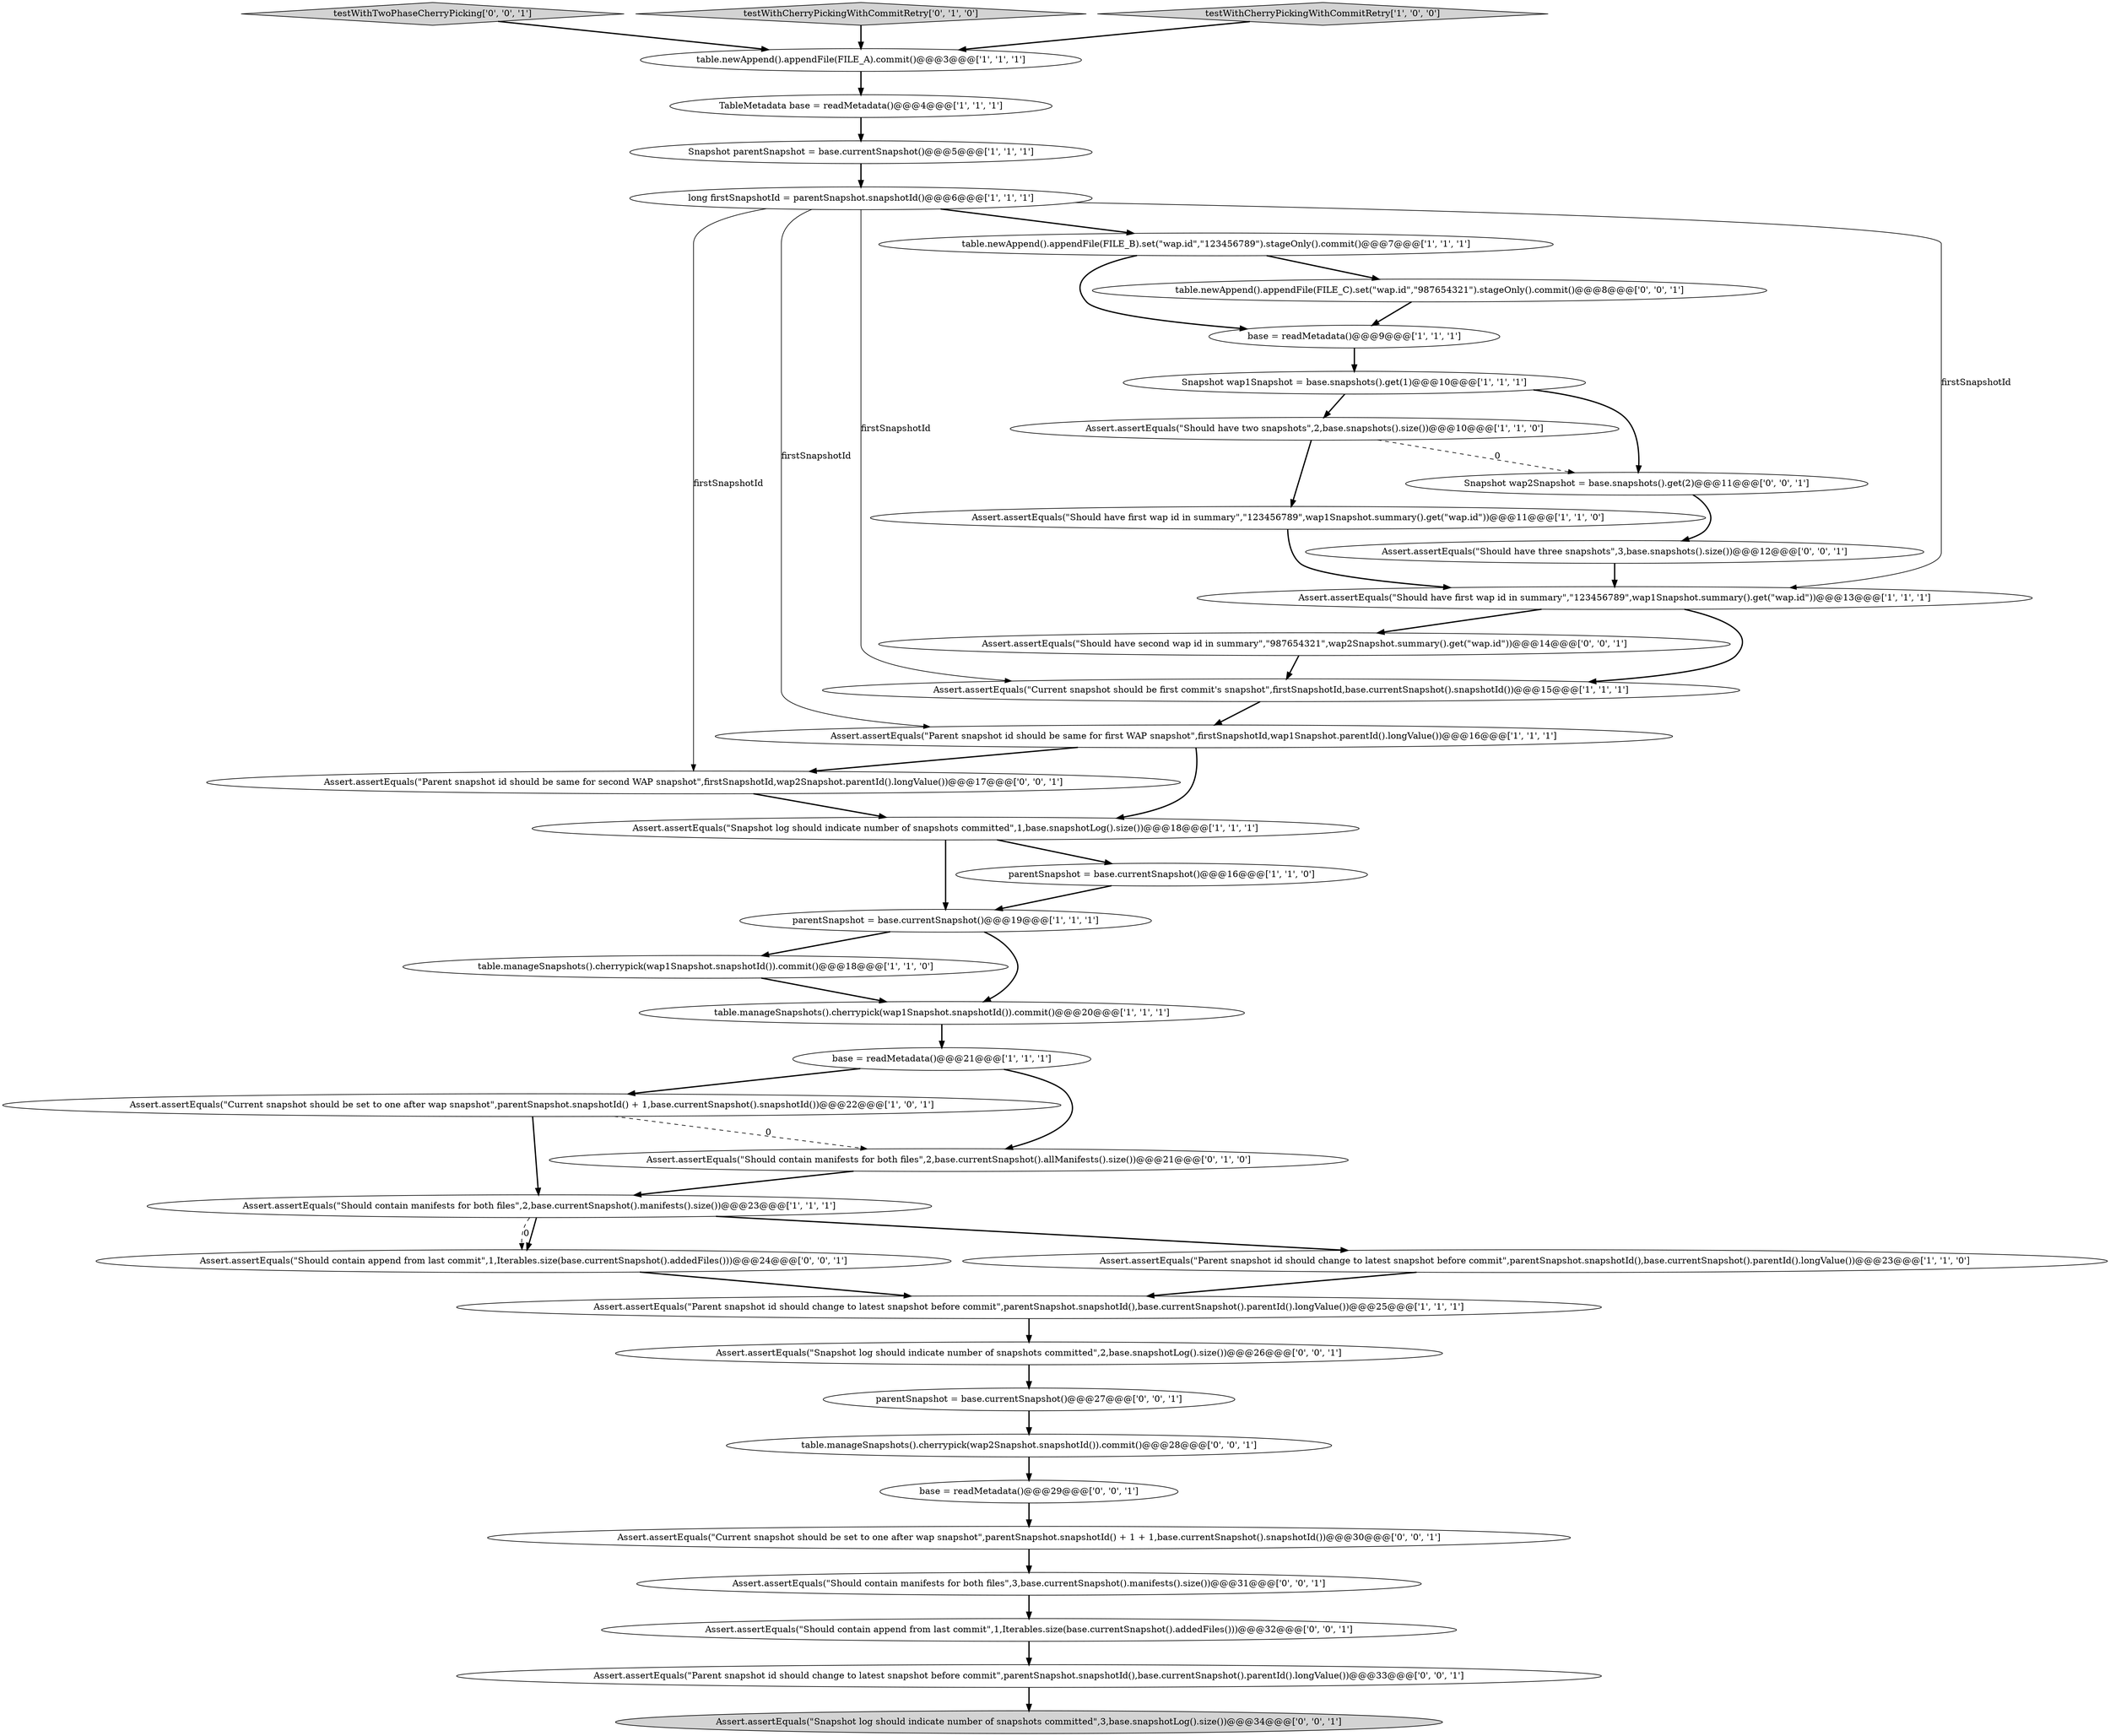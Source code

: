 digraph {
31 [style = filled, label = "Assert.assertEquals(\"Parent snapshot id should be same for second WAP snapshot\",firstSnapshotId,wap2Snapshot.parentId().longValue())@@@17@@@['0', '0', '1']", fillcolor = white, shape = ellipse image = "AAA0AAABBB3BBB"];
12 [style = filled, label = "Snapshot parentSnapshot = base.currentSnapshot()@@@5@@@['1', '1', '1']", fillcolor = white, shape = ellipse image = "AAA0AAABBB1BBB"];
7 [style = filled, label = "parentSnapshot = base.currentSnapshot()@@@19@@@['1', '1', '1']", fillcolor = white, shape = ellipse image = "AAA0AAABBB1BBB"];
15 [style = filled, label = "base = readMetadata()@@@21@@@['1', '1', '1']", fillcolor = white, shape = ellipse image = "AAA0AAABBB1BBB"];
3 [style = filled, label = "table.newAppend().appendFile(FILE_B).set(\"wap.id\",\"123456789\").stageOnly().commit()@@@7@@@['1', '1', '1']", fillcolor = white, shape = ellipse image = "AAA0AAABBB1BBB"];
29 [style = filled, label = "base = readMetadata()@@@29@@@['0', '0', '1']", fillcolor = white, shape = ellipse image = "AAA0AAABBB3BBB"];
28 [style = filled, label = "testWithTwoPhaseCherryPicking['0', '0', '1']", fillcolor = lightgray, shape = diamond image = "AAA0AAABBB3BBB"];
9 [style = filled, label = "table.manageSnapshots().cherrypick(wap1Snapshot.snapshotId()).commit()@@@18@@@['1', '1', '0']", fillcolor = white, shape = ellipse image = "AAA0AAABBB1BBB"];
1 [style = filled, label = "Assert.assertEquals(\"Should have two snapshots\",2,base.snapshots().size())@@@10@@@['1', '1', '0']", fillcolor = white, shape = ellipse image = "AAA0AAABBB1BBB"];
13 [style = filled, label = "long firstSnapshotId = parentSnapshot.snapshotId()@@@6@@@['1', '1', '1']", fillcolor = white, shape = ellipse image = "AAA0AAABBB1BBB"];
40 [style = filled, label = "Assert.assertEquals(\"Should contain append from last commit\",1,Iterables.size(base.currentSnapshot().addedFiles()))@@@24@@@['0', '0', '1']", fillcolor = white, shape = ellipse image = "AAA0AAABBB3BBB"];
6 [style = filled, label = "parentSnapshot = base.currentSnapshot()@@@16@@@['1', '1', '0']", fillcolor = white, shape = ellipse image = "AAA0AAABBB1BBB"];
20 [style = filled, label = "Assert.assertEquals(\"Current snapshot should be first commit's snapshot\",firstSnapshotId,base.currentSnapshot().snapshotId())@@@15@@@['1', '1', '1']", fillcolor = white, shape = ellipse image = "AAA0AAABBB1BBB"];
26 [style = filled, label = "Assert.assertEquals(\"Parent snapshot id should change to latest snapshot before commit\",parentSnapshot.snapshotId(),base.currentSnapshot().parentId().longValue())@@@33@@@['0', '0', '1']", fillcolor = white, shape = ellipse image = "AAA0AAABBB3BBB"];
18 [style = filled, label = "Assert.assertEquals(\"Parent snapshot id should be same for first WAP snapshot\",firstSnapshotId,wap1Snapshot.parentId().longValue())@@@16@@@['1', '1', '1']", fillcolor = white, shape = ellipse image = "AAA0AAABBB1BBB"];
24 [style = filled, label = "testWithCherryPickingWithCommitRetry['0', '1', '0']", fillcolor = lightgray, shape = diamond image = "AAA0AAABBB2BBB"];
21 [style = filled, label = "Assert.assertEquals(\"Should contain manifests for both files\",2,base.currentSnapshot().manifests().size())@@@23@@@['1', '1', '1']", fillcolor = white, shape = ellipse image = "AAA0AAABBB1BBB"];
34 [style = filled, label = "Assert.assertEquals(\"Current snapshot should be set to one after wap snapshot\",parentSnapshot.snapshotId() + 1 + 1,base.currentSnapshot().snapshotId())@@@30@@@['0', '0', '1']", fillcolor = white, shape = ellipse image = "AAA0AAABBB3BBB"];
10 [style = filled, label = "table.manageSnapshots().cherrypick(wap1Snapshot.snapshotId()).commit()@@@20@@@['1', '1', '1']", fillcolor = white, shape = ellipse image = "AAA0AAABBB1BBB"];
4 [style = filled, label = "base = readMetadata()@@@9@@@['1', '1', '1']", fillcolor = white, shape = ellipse image = "AAA0AAABBB1BBB"];
27 [style = filled, label = "Assert.assertEquals(\"Should contain append from last commit\",1,Iterables.size(base.currentSnapshot().addedFiles()))@@@32@@@['0', '0', '1']", fillcolor = white, shape = ellipse image = "AAA0AAABBB3BBB"];
33 [style = filled, label = "Assert.assertEquals(\"Should have second wap id in summary\",\"987654321\",wap2Snapshot.summary().get(\"wap.id\"))@@@14@@@['0', '0', '1']", fillcolor = white, shape = ellipse image = "AAA0AAABBB3BBB"];
25 [style = filled, label = "Assert.assertEquals(\"Snapshot log should indicate number of snapshots committed\",3,base.snapshotLog().size())@@@34@@@['0', '0', '1']", fillcolor = lightgray, shape = ellipse image = "AAA0AAABBB3BBB"];
37 [style = filled, label = "parentSnapshot = base.currentSnapshot()@@@27@@@['0', '0', '1']", fillcolor = white, shape = ellipse image = "AAA0AAABBB3BBB"];
19 [style = filled, label = "Assert.assertEquals(\"Current snapshot should be set to one after wap snapshot\",parentSnapshot.snapshotId() + 1,base.currentSnapshot().snapshotId())@@@22@@@['1', '0', '1']", fillcolor = white, shape = ellipse image = "AAA0AAABBB1BBB"];
5 [style = filled, label = "Assert.assertEquals(\"Parent snapshot id should change to latest snapshot before commit\",parentSnapshot.snapshotId(),base.currentSnapshot().parentId().longValue())@@@25@@@['1', '1', '1']", fillcolor = white, shape = ellipse image = "AAA0AAABBB1BBB"];
8 [style = filled, label = "Assert.assertEquals(\"Parent snapshot id should change to latest snapshot before commit\",parentSnapshot.snapshotId(),base.currentSnapshot().parentId().longValue())@@@23@@@['1', '1', '0']", fillcolor = white, shape = ellipse image = "AAA0AAABBB1BBB"];
30 [style = filled, label = "Assert.assertEquals(\"Should contain manifests for both files\",3,base.currentSnapshot().manifests().size())@@@31@@@['0', '0', '1']", fillcolor = white, shape = ellipse image = "AAA0AAABBB3BBB"];
22 [style = filled, label = "Assert.assertEquals(\"Snapshot log should indicate number of snapshots committed\",1,base.snapshotLog().size())@@@18@@@['1', '1', '1']", fillcolor = white, shape = ellipse image = "AAA0AAABBB1BBB"];
17 [style = filled, label = "Assert.assertEquals(\"Should have first wap id in summary\",\"123456789\",wap1Snapshot.summary().get(\"wap.id\"))@@@13@@@['1', '1', '1']", fillcolor = white, shape = ellipse image = "AAA0AAABBB1BBB"];
38 [style = filled, label = "Assert.assertEquals(\"Snapshot log should indicate number of snapshots committed\",2,base.snapshotLog().size())@@@26@@@['0', '0', '1']", fillcolor = white, shape = ellipse image = "AAA0AAABBB3BBB"];
14 [style = filled, label = "Snapshot wap1Snapshot = base.snapshots().get(1)@@@10@@@['1', '1', '1']", fillcolor = white, shape = ellipse image = "AAA0AAABBB1BBB"];
0 [style = filled, label = "testWithCherryPickingWithCommitRetry['1', '0', '0']", fillcolor = lightgray, shape = diamond image = "AAA0AAABBB1BBB"];
39 [style = filled, label = "table.newAppend().appendFile(FILE_C).set(\"wap.id\",\"987654321\").stageOnly().commit()@@@8@@@['0', '0', '1']", fillcolor = white, shape = ellipse image = "AAA0AAABBB3BBB"];
11 [style = filled, label = "TableMetadata base = readMetadata()@@@4@@@['1', '1', '1']", fillcolor = white, shape = ellipse image = "AAA0AAABBB1BBB"];
35 [style = filled, label = "Assert.assertEquals(\"Should have three snapshots\",3,base.snapshots().size())@@@12@@@['0', '0', '1']", fillcolor = white, shape = ellipse image = "AAA0AAABBB3BBB"];
2 [style = filled, label = "table.newAppend().appendFile(FILE_A).commit()@@@3@@@['1', '1', '1']", fillcolor = white, shape = ellipse image = "AAA0AAABBB1BBB"];
16 [style = filled, label = "Assert.assertEquals(\"Should have first wap id in summary\",\"123456789\",wap1Snapshot.summary().get(\"wap.id\"))@@@11@@@['1', '1', '0']", fillcolor = white, shape = ellipse image = "AAA0AAABBB1BBB"];
23 [style = filled, label = "Assert.assertEquals(\"Should contain manifests for both files\",2,base.currentSnapshot().allManifests().size())@@@21@@@['0', '1', '0']", fillcolor = white, shape = ellipse image = "AAA1AAABBB2BBB"];
36 [style = filled, label = "Snapshot wap2Snapshot = base.snapshots().get(2)@@@11@@@['0', '0', '1']", fillcolor = white, shape = ellipse image = "AAA0AAABBB3BBB"];
32 [style = filled, label = "table.manageSnapshots().cherrypick(wap2Snapshot.snapshotId()).commit()@@@28@@@['0', '0', '1']", fillcolor = white, shape = ellipse image = "AAA0AAABBB3BBB"];
1->36 [style = dashed, label="0"];
21->40 [style = bold, label=""];
40->5 [style = bold, label=""];
17->33 [style = bold, label=""];
11->12 [style = bold, label=""];
8->5 [style = bold, label=""];
35->17 [style = bold, label=""];
13->18 [style = solid, label="firstSnapshotId"];
22->6 [style = bold, label=""];
18->22 [style = bold, label=""];
24->2 [style = bold, label=""];
2->11 [style = bold, label=""];
7->9 [style = bold, label=""];
7->10 [style = bold, label=""];
20->18 [style = bold, label=""];
13->31 [style = solid, label="firstSnapshotId"];
15->23 [style = bold, label=""];
38->37 [style = bold, label=""];
15->19 [style = bold, label=""];
31->22 [style = bold, label=""];
21->8 [style = bold, label=""];
13->20 [style = solid, label="firstSnapshotId"];
33->20 [style = bold, label=""];
17->20 [style = bold, label=""];
37->32 [style = bold, label=""];
13->17 [style = solid, label="firstSnapshotId"];
12->13 [style = bold, label=""];
14->1 [style = bold, label=""];
23->21 [style = bold, label=""];
30->27 [style = bold, label=""];
19->23 [style = dashed, label="0"];
19->21 [style = bold, label=""];
29->34 [style = bold, label=""];
26->25 [style = bold, label=""];
21->40 [style = dashed, label="0"];
22->7 [style = bold, label=""];
27->26 [style = bold, label=""];
4->14 [style = bold, label=""];
13->3 [style = bold, label=""];
18->31 [style = bold, label=""];
10->15 [style = bold, label=""];
16->17 [style = bold, label=""];
0->2 [style = bold, label=""];
6->7 [style = bold, label=""];
1->16 [style = bold, label=""];
39->4 [style = bold, label=""];
32->29 [style = bold, label=""];
5->38 [style = bold, label=""];
34->30 [style = bold, label=""];
36->35 [style = bold, label=""];
3->4 [style = bold, label=""];
28->2 [style = bold, label=""];
14->36 [style = bold, label=""];
3->39 [style = bold, label=""];
9->10 [style = bold, label=""];
}
